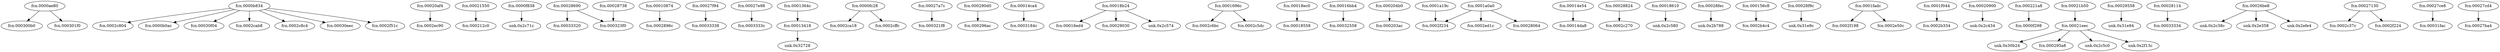 digraph code {
  "0x0000ae80" [label="fcn.0000ae80"];
  "0x0000ae80" -> "0x000300b0";
  "0x000300b0" [label="fcn.000300b0"];
  "0x0000ae80" -> "0x000301f0";
  "0x000301f0" [label="fcn.000301f0"];
  "0x0000b834" [label="fcn.0000b834"];
  "0x0000b834" -> "0x0002c804";
  "0x0002c804" [label="fcn.0002c804"];
  "0x0000b834" -> "0x0000b0ac";
  "0x0000b0ac" [label="fcn.0000b0ac"];
  "0x0000b834" -> "0x00030f04";
  "0x00030f04" [label="fcn.00030f04"];
  "0x0000b834" -> "0x0002cab8";
  "0x0002cab8" [label="fcn.0002cab8"];
  "0x0000b834" -> "0x0002c8c4";
  "0x0002c8c4" [label="fcn.0002c8c4"];
  "0x0000b834" -> "0x00030eec";
  "0x00030eec" [label="fcn.00030eec"];
  "0x0000b834" -> "0x0002f51c";
  "0x0002f51c" [label="fcn.0002f51c"];
  "0x00020af4" [label="fcn.00020af4"];
  "0x00020af4" -> "0x0002ec90";
  "0x0002ec90" [label="fcn.0002ec90"];
  "0x00021550" [label="fcn.00021550"];
  "0x00021550" -> "0x000212c0";
  "0x000212c0" [label="fcn.000212c0"];
  "0x0000f838" [label="fcn.0000f838"];
  "0x0000f838" -> "0x0002c71c";
  "0x0002c71c" [label="unk.0x2c71c"];
  "0x00028690" [label="fcn.00028690"];
  "0x00028690" -> "0x00033320";
  "0x00033320" [label="fcn.00033320"];
  "0x00028690" -> "0x000323f0";
  "0x000323f0" [label="fcn.000323f0"];
  "0x00010874" [label="fcn.00010874"];
  "0x00010874" -> "0x0002896c";
  "0x0002896c" [label="fcn.0002896c"];
  "0x00027f94" [label="fcn.00027f94"];
  "0x00027f94" -> "0x00033338";
  "0x00033338" [label="fcn.00033338"];
  "0x00027e98" [label="fcn.00027e98"];
  "0x00027e98" -> "0x0003333c";
  "0x0003333c" [label="fcn.0003333c"];
  "0x00013418" [label="fcn.00013418"];
  "0x00013418" -> "0x00032728";
  "0x00032728" [label="unk.0x32728"];
  "0x0001364c" [label="fcn.0001364c"];
  "0x0001364c" -> "0x00013418";
  "0x00013418" [label="fcn.00013418"];
  "0x0000fc28" [label="fcn.0000fc28"];
  "0x0000fc28" -> "0x0002ca18";
  "0x0002ca18" [label="fcn.0002ca18"];
  "0x0000fc28" -> "0x0002cffc";
  "0x0002cffc" [label="fcn.0002cffc"];
  "0x00027a7c" [label="fcn.00027a7c"];
  "0x00027a7c" -> "0x000321f8";
  "0x000321f8" [label="fcn.000321f8"];
  "0x000290d0" [label="fcn.000290d0"];
  "0x000290d0" -> "0x000296ac";
  "0x000296ac" [label="fcn.000296ac"];
  "0x00014ca4" [label="fcn.00014ca4"];
  "0x00014ca4" -> "0x0003184c";
  "0x0003184c" [label="fcn.0003184c"];
  "0x00018b24" [label="fcn.00018b24"];
  "0x00018b24" -> "0x00016ed4";
  "0x00016ed4" [label="fcn.00016ed4"];
  "0x00018b24" -> "0x00029030";
  "0x00029030" [label="fcn.00029030"];
  "0x00018b24" -> "0x0002c574";
  "0x0002c574" [label="unk.0x2c574"];
  "0x0001696c" [label="fcn.0001696c"];
  "0x0001696c" -> "0x0002c6bc";
  "0x0002c6bc" [label="fcn.0002c6bc"];
  "0x0001696c" -> "0x0002c5dc";
  "0x0002c5dc" [label="fcn.0002c5dc"];
  "0x00018ec0" [label="fcn.00018ec0"];
  "0x00018ec0" -> "0x00018558";
  "0x00018558" [label="fcn.00018558"];
  "0x00016bb4" [label="fcn.00016bb4"];
  "0x00016bb4" -> "0x00032558";
  "0x00032558" [label="fcn.00032558"];
  "0x000204b0" [label="fcn.000204b0"];
  "0x000204b0" -> "0x000203ac";
  "0x000203ac" [label="fcn.000203ac"];
  "0x0001a0a0" [label="fcn.0001a0a0"];
  "0x0001a0a0" -> "0x0002f234";
  "0x0002f234" [label="fcn.0002f234"];
  "0x0001a0a0" -> "0x0002ed1c";
  "0x0002ed1c" [label="fcn.0002ed1c"];
  "0x0001a0a0" -> "0x00028064";
  "0x00028064" [label="fcn.00028064"];
  "0x00014e54" [label="fcn.00014e54"];
  "0x00014e54" -> "0x00014da8";
  "0x00014da8" [label="fcn.00014da8"];
  "0x00028824" [label="fcn.00028824"];
  "0x00028824" -> "0x0002c270";
  "0x0002c270" [label="fcn.0002c270"];
  "0x00018610" [label="fcn.00018610"];
  "0x00018610" -> "0x0002c580";
  "0x0002c580" [label="unk.0x2c580"];
  "0x00028fec" [label="fcn.00028fec"];
  "0x00028fec" -> "0x0002b788";
  "0x0002b788" [label="unk.0x2b788"];
  "0x000156c8" [label="fcn.000156c8"];
  "0x000156c8" -> "0x0002b4c4";
  "0x0002b4c4" [label="fcn.0002b4c4"];
  "0x00028f9c" [label="fcn.00028f9c"];
  "0x00028f9c" -> "0x00031e9c";
  "0x00031e9c" [label="unk.0x31e9c"];
  "0x0001fadc" [label="fcn.0001fadc"];
  "0x0001fadc" -> "0x0002f198";
  "0x0002f198" [label="fcn.0002f198"];
  "0x0001fadc" -> "0x0002e50c";
  "0x0002e50c" [label="fcn.0002e50c"];
  "0x0001f044" [label="fcn.0001f044"];
  "0x0001f044" -> "0x0002b334";
  "0x0002b334" [label="fcn.0002b334"];
  "0x0001a19c" [label="fcn.0001a19c"];
  "0x0001a19c" -> "0x0002f234";
  "0x0002f234" [label="fcn.0002f234"];
  "0x00028738" [label="fcn.00028738"];
  "0x00028738" -> "0x000323f0";
  "0x000323f0" [label="fcn.000323f0"];
  "0x00020900" [label="fcn.00020900"];
  "0x00020900" -> "0x0002c434";
  "0x0002c434" [label="unk.0x2c434"];
  "0x000221a8" [label="fcn.000221a8"];
  "0x000221a8" -> "0x0000f298";
  "0x0000f298" [label="fcn.0000f298"];
  "0x00021b50" [label="fcn.00021b50"];
  "0x00021b50" -> "0x00021eec";
  "0x00021eec" [label="fcn.00021eec"];
  "0x00021eec" [label="fcn.00021eec"];
  "0x00021eec" -> "0x00030b24";
  "0x00030b24" [label="unk.0x30b24"];
  "0x00021eec" -> "0x000295a8";
  "0x000295a8" [label="fcn.000295a8"];
  "0x00021eec" -> "0x0002c5c0";
  "0x0002c5c0" [label="unk.0x2c5c0"];
  "0x00021eec" -> "0x0002f13c";
  "0x0002f13c" [label="unk.0x2f13c"];
  "0x00029558" [label="fcn.00029558"];
  "0x00029558" -> "0x00031e94";
  "0x00031e94" [label="unk.0x31e94"];
  "0x00028114" [label="fcn.00028114"];
  "0x00028114" -> "0x00033334";
  "0x00033334" [label="fcn.00033334"];
  "0x00026be8" [label="fcn.00026be8"];
  "0x00026be8" -> "0x0002c38c";
  "0x0002c38c" [label="unk.0x2c38c"];
  "0x00026be8" -> "0x0002e358";
  "0x0002e358" [label="unk.0x2e358"];
  "0x00026be8" -> "0x0002efe4";
  "0x0002efe4" [label="unk.0x2efe4"];
  "0x00027130" [label="fcn.00027130"];
  "0x00027130" -> "0x0002c37c";
  "0x0002c37c" [label="fcn.0002c37c"];
  "0x00027130" -> "0x0002f224";
  "0x0002f224" [label="fcn.0002f224"];
  "0x00027ce8" [label="fcn.00027ce8"];
  "0x00027ce8" -> "0x00031fac";
  "0x00031fac" [label="fcn.00031fac"];
  "0x00027cd4" [label="fcn.00027cd4"];
  "0x00027cd4" -> "0x00027ba4";
  "0x00027ba4" [label="fcn.00027ba4"];
}